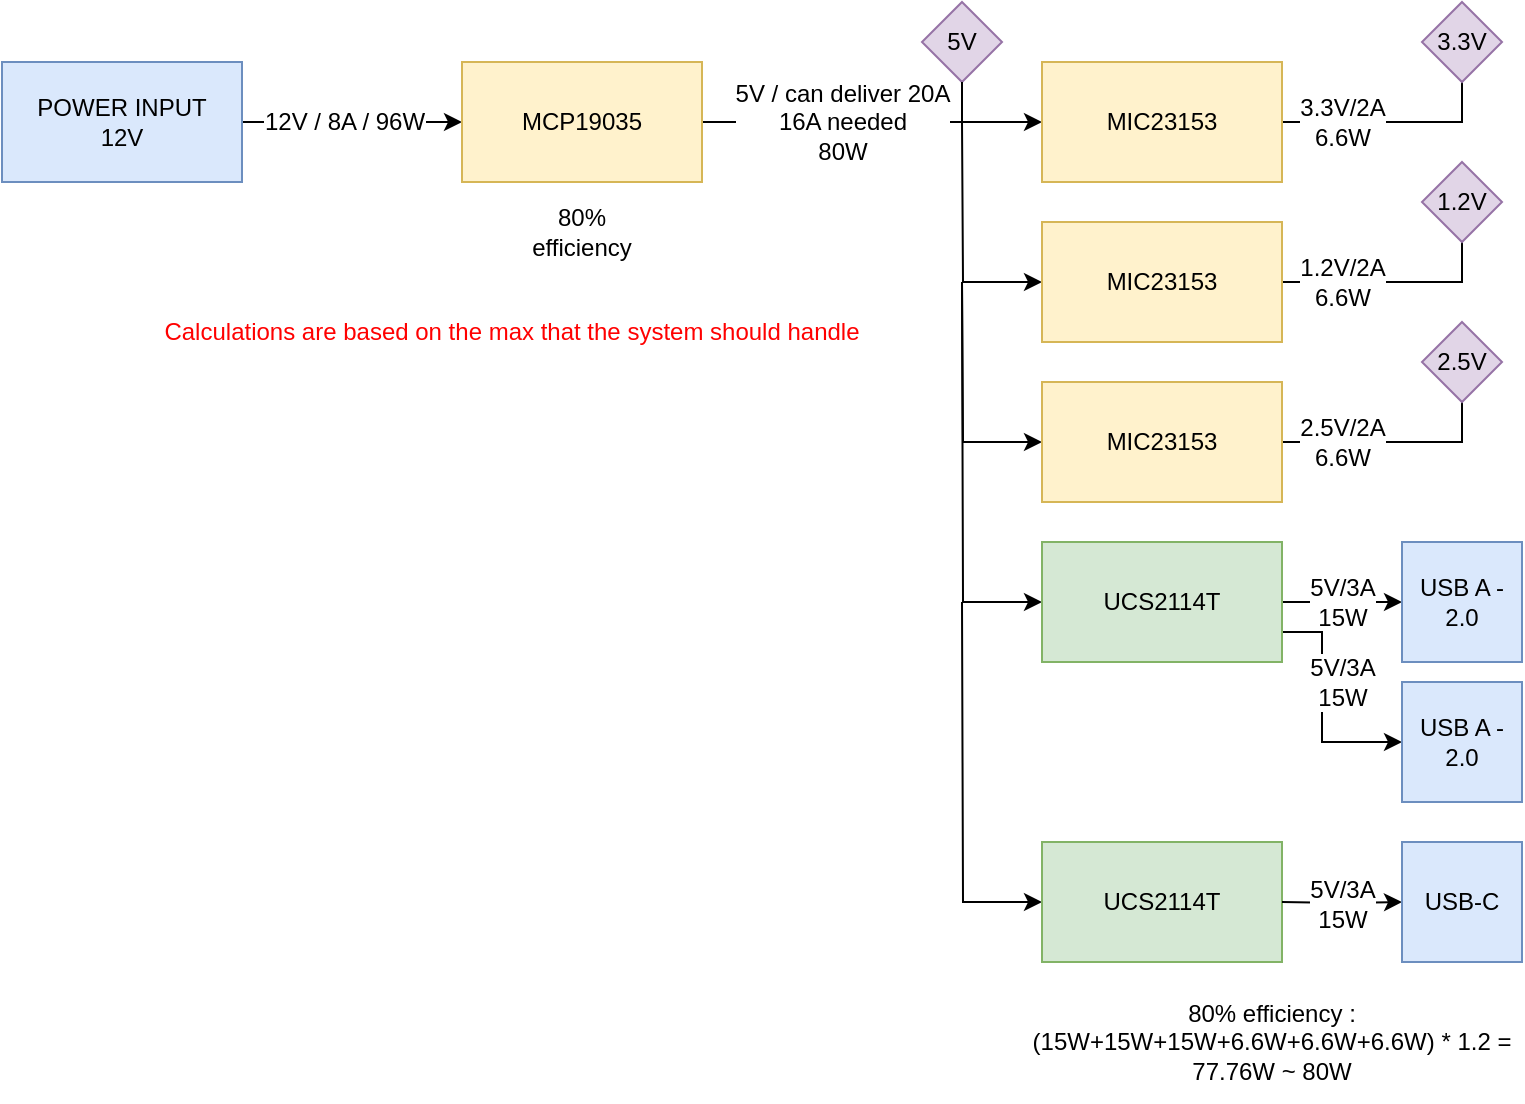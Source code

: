 <mxfile version="20.8.16" type="device"><diagram name="Page-1" id="4hJTPiDTfUDa4_Jgz24N"><mxGraphModel dx="1668" dy="974" grid="1" gridSize="10" guides="1" tooltips="1" connect="1" arrows="1" fold="1" page="1" pageScale="1" pageWidth="850" pageHeight="1100" math="0" shadow="0"><root><mxCell id="0"/><mxCell id="1" parent="0"/><mxCell id="rZx7oVqhNOHsLCOLlLaR-1" value="" style="edgeStyle=orthogonalEdgeStyle;rounded=0;orthogonalLoop=1;jettySize=auto;html=1;" parent="1" source="KKCaGSV4LNySmUTIcAAj-1" target="KKCaGSV4LNySmUTIcAAj-2" edge="1"><mxGeometry relative="1" as="geometry"/></mxCell><mxCell id="rZx7oVqhNOHsLCOLlLaR-25" value="12V / 8A / 96W" style="edgeLabel;html=1;align=center;verticalAlign=middle;resizable=0;points=[];fontSize=12;" parent="rZx7oVqhNOHsLCOLlLaR-1" vertex="1" connectable="0"><mxGeometry x="-0.193" relative="1" as="geometry"><mxPoint x="6" as="offset"/></mxGeometry></mxCell><mxCell id="KKCaGSV4LNySmUTIcAAj-1" value="POWER INPUT&lt;br&gt;12V" style="rounded=0;whiteSpace=wrap;html=1;fillColor=#dae8fc;strokeColor=#6c8ebf;" parent="1" vertex="1"><mxGeometry y="30" width="120" height="60" as="geometry"/></mxCell><mxCell id="rZx7oVqhNOHsLCOLlLaR-3" value="" style="edgeStyle=orthogonalEdgeStyle;rounded=0;orthogonalLoop=1;jettySize=auto;html=1;fontSize=12;" parent="1" source="KKCaGSV4LNySmUTIcAAj-2" target="KKCaGSV4LNySmUTIcAAj-3" edge="1"><mxGeometry relative="1" as="geometry"/></mxCell><mxCell id="rZx7oVqhNOHsLCOLlLaR-30" value="5V / can deliver 20A&lt;br&gt;16A needed&lt;br&gt;80W" style="edgeLabel;html=1;align=center;verticalAlign=middle;resizable=0;points=[];fontSize=12;" parent="rZx7oVqhNOHsLCOLlLaR-3" vertex="1" connectable="0"><mxGeometry x="-0.309" y="1" relative="1" as="geometry"><mxPoint x="11" y="1" as="offset"/></mxGeometry></mxCell><mxCell id="KKCaGSV4LNySmUTIcAAj-2" value="MCP19035" style="rounded=0;whiteSpace=wrap;html=1;fillColor=#fff2cc;strokeColor=#d6b656;" parent="1" vertex="1"><mxGeometry x="230" y="30" width="120" height="60" as="geometry"/></mxCell><mxCell id="rZx7oVqhNOHsLCOLlLaR-10" style="edgeStyle=orthogonalEdgeStyle;rounded=0;orthogonalLoop=1;jettySize=auto;html=1;exitX=1;exitY=0.5;exitDx=0;exitDy=0;entryX=0.5;entryY=1;entryDx=0;entryDy=0;fontSize=12;startArrow=none;startFill=0;endArrow=none;endFill=0;" parent="1" source="KKCaGSV4LNySmUTIcAAj-3" target="rZx7oVqhNOHsLCOLlLaR-7" edge="1"><mxGeometry relative="1" as="geometry"/></mxCell><mxCell id="rZx7oVqhNOHsLCOLlLaR-28" value="3.3V/2A&lt;br style=&quot;border-color: var(--border-color);&quot;&gt;6.6W" style="edgeLabel;html=1;align=center;verticalAlign=middle;resizable=0;points=[];fontSize=12;" parent="rZx7oVqhNOHsLCOLlLaR-10" vertex="1" connectable="0"><mxGeometry x="-0.424" y="-2" relative="1" as="geometry"><mxPoint x="-2" y="-2" as="offset"/></mxGeometry></mxCell><mxCell id="KKCaGSV4LNySmUTIcAAj-3" value="MIC23153" style="rounded=0;whiteSpace=wrap;html=1;fillColor=#fff2cc;strokeColor=#d6b656;" parent="1" vertex="1"><mxGeometry x="520" y="30" width="120" height="60" as="geometry"/></mxCell><mxCell id="rZx7oVqhNOHsLCOLlLaR-5" style="edgeStyle=orthogonalEdgeStyle;rounded=0;orthogonalLoop=1;jettySize=auto;html=1;exitX=0;exitY=0.5;exitDx=0;exitDy=0;fontSize=12;startArrow=classic;startFill=1;endArrow=none;endFill=0;" parent="1" source="KKCaGSV4LNySmUTIcAAj-4" edge="1"><mxGeometry relative="1" as="geometry"><mxPoint x="480" y="60" as="targetPoint"/></mxGeometry></mxCell><mxCell id="rZx7oVqhNOHsLCOLlLaR-11" style="edgeStyle=orthogonalEdgeStyle;rounded=0;orthogonalLoop=1;jettySize=auto;html=1;exitX=1;exitY=0.5;exitDx=0;exitDy=0;entryX=0.5;entryY=1;entryDx=0;entryDy=0;fontSize=12;startArrow=none;startFill=0;endArrow=none;endFill=0;" parent="1" source="KKCaGSV4LNySmUTIcAAj-4" target="rZx7oVqhNOHsLCOLlLaR-8" edge="1"><mxGeometry relative="1" as="geometry"/></mxCell><mxCell id="rZx7oVqhNOHsLCOLlLaR-27" value="1.2V/2A&lt;br&gt;6.6W" style="edgeLabel;html=1;align=center;verticalAlign=middle;resizable=0;points=[];fontSize=12;" parent="rZx7oVqhNOHsLCOLlLaR-11" vertex="1" connectable="0"><mxGeometry x="-0.4" relative="1" as="geometry"><mxPoint x="-3" as="offset"/></mxGeometry></mxCell><mxCell id="KKCaGSV4LNySmUTIcAAj-4" value="MIC23153" style="rounded=0;whiteSpace=wrap;html=1;fillColor=#fff2cc;strokeColor=#d6b656;" parent="1" vertex="1"><mxGeometry x="520" y="110" width="120" height="60" as="geometry"/></mxCell><mxCell id="rZx7oVqhNOHsLCOLlLaR-2" value="&lt;font style=&quot;font-size: 12px;&quot;&gt;5V&lt;/font&gt;" style="rhombus;whiteSpace=wrap;html=1;align=center;fillColor=#e1d5e7;strokeColor=#9673a6;" parent="1" vertex="1"><mxGeometry x="460" width="40" height="40" as="geometry"/></mxCell><mxCell id="rZx7oVqhNOHsLCOLlLaR-4" value="" style="endArrow=none;html=1;rounded=0;fontSize=12;entryX=0.5;entryY=1;entryDx=0;entryDy=0;" parent="1" target="rZx7oVqhNOHsLCOLlLaR-2" edge="1"><mxGeometry width="50" height="50" relative="1" as="geometry"><mxPoint x="480" y="60" as="sourcePoint"/><mxPoint x="490" y="-60" as="targetPoint"/></mxGeometry></mxCell><mxCell id="rZx7oVqhNOHsLCOLlLaR-7" value="&lt;font style=&quot;font-size: 12px;&quot;&gt;3.3V&lt;/font&gt;" style="rhombus;whiteSpace=wrap;html=1;align=center;fillColor=#e1d5e7;strokeColor=#9673a6;" parent="1" vertex="1"><mxGeometry x="710" width="40" height="40" as="geometry"/></mxCell><mxCell id="rZx7oVqhNOHsLCOLlLaR-8" value="&lt;font style=&quot;font-size: 12px;&quot;&gt;1.2V&lt;/font&gt;" style="rhombus;whiteSpace=wrap;html=1;align=center;fillColor=#e1d5e7;strokeColor=#9673a6;" parent="1" vertex="1"><mxGeometry x="710" y="80" width="40" height="40" as="geometry"/></mxCell><mxCell id="rZx7oVqhNOHsLCOLlLaR-15" style="edgeStyle=orthogonalEdgeStyle;rounded=0;orthogonalLoop=1;jettySize=auto;html=1;exitX=1;exitY=0.5;exitDx=0;exitDy=0;entryX=0;entryY=0.5;entryDx=0;entryDy=0;fontSize=12;startArrow=none;startFill=0;endArrow=classic;endFill=1;" parent="1" source="rZx7oVqhNOHsLCOLlLaR-13" target="rZx7oVqhNOHsLCOLlLaR-14" edge="1"><mxGeometry relative="1" as="geometry"/></mxCell><mxCell id="rZx7oVqhNOHsLCOLlLaR-21" value="5V/3A&lt;br&gt;15W" style="edgeLabel;html=1;align=center;verticalAlign=middle;resizable=0;points=[];fontSize=12;" parent="rZx7oVqhNOHsLCOLlLaR-15" vertex="1" connectable="0"><mxGeometry x="-0.31" y="-1" relative="1" as="geometry"><mxPoint x="9" y="-1" as="offset"/></mxGeometry></mxCell><mxCell id="rZx7oVqhNOHsLCOLlLaR-16" style="edgeStyle=orthogonalEdgeStyle;rounded=0;orthogonalLoop=1;jettySize=auto;html=1;exitX=0;exitY=0.5;exitDx=0;exitDy=0;fontSize=12;startArrow=classic;startFill=1;endArrow=none;endFill=0;" parent="1" source="rZx7oVqhNOHsLCOLlLaR-13" edge="1"><mxGeometry relative="1" as="geometry"><mxPoint x="480" y="140" as="targetPoint"/></mxGeometry></mxCell><mxCell id="rZx7oVqhNOHsLCOLlLaR-34" style="edgeStyle=orthogonalEdgeStyle;rounded=0;orthogonalLoop=1;jettySize=auto;html=1;exitX=1;exitY=0.75;exitDx=0;exitDy=0;entryX=0;entryY=0.5;entryDx=0;entryDy=0;fontSize=12;startArrow=none;startFill=0;endArrow=classic;endFill=1;" parent="1" source="rZx7oVqhNOHsLCOLlLaR-13" target="rZx7oVqhNOHsLCOLlLaR-33" edge="1"><mxGeometry relative="1" as="geometry"><Array as="points"><mxPoint x="660" y="315"/><mxPoint x="660" y="370"/></Array></mxGeometry></mxCell><mxCell id="rZx7oVqhNOHsLCOLlLaR-13" value="UCS2114T" style="rounded=0;whiteSpace=wrap;html=1;fillColor=#d5e8d4;strokeColor=#82b366;" parent="1" vertex="1"><mxGeometry x="520" y="270" width="120" height="60" as="geometry"/></mxCell><mxCell id="rZx7oVqhNOHsLCOLlLaR-14" value="USB A - 2.0" style="rounded=0;whiteSpace=wrap;html=1;fontSize=12;fillColor=#dae8fc;strokeColor=#6c8ebf;" parent="1" vertex="1"><mxGeometry x="700" y="270" width="60" height="60" as="geometry"/></mxCell><mxCell id="rZx7oVqhNOHsLCOLlLaR-18" style="edgeStyle=orthogonalEdgeStyle;rounded=0;orthogonalLoop=1;jettySize=auto;html=1;exitX=0;exitY=0.5;exitDx=0;exitDy=0;fontSize=12;startArrow=classic;startFill=1;endArrow=none;endFill=0;" parent="1" source="rZx7oVqhNOHsLCOLlLaR-19" edge="1"><mxGeometry relative="1" as="geometry"><mxPoint x="480" y="300" as="targetPoint"/></mxGeometry></mxCell><mxCell id="rZx7oVqhNOHsLCOLlLaR-19" value="UCS2114T" style="rounded=0;whiteSpace=wrap;html=1;fillColor=#d5e8d4;strokeColor=#82b366;" parent="1" vertex="1"><mxGeometry x="520" y="420" width="120" height="60" as="geometry"/></mxCell><mxCell id="rZx7oVqhNOHsLCOLlLaR-22" style="edgeStyle=orthogonalEdgeStyle;rounded=0;orthogonalLoop=1;jettySize=auto;html=1;exitX=1;exitY=0.5;exitDx=0;exitDy=0;entryX=0;entryY=0.5;entryDx=0;entryDy=0;fontSize=12;startArrow=none;startFill=0;endArrow=classic;endFill=1;" parent="1" target="rZx7oVqhNOHsLCOLlLaR-24" edge="1"><mxGeometry relative="1" as="geometry"><mxPoint x="640" y="450" as="sourcePoint"/></mxGeometry></mxCell><mxCell id="rZx7oVqhNOHsLCOLlLaR-23" value="5V/3A&lt;br&gt;15W" style="edgeLabel;html=1;align=center;verticalAlign=middle;resizable=0;points=[];fontSize=12;" parent="rZx7oVqhNOHsLCOLlLaR-22" vertex="1" connectable="0"><mxGeometry x="-0.31" y="-1" relative="1" as="geometry"><mxPoint x="9" y="-1" as="offset"/></mxGeometry></mxCell><mxCell id="rZx7oVqhNOHsLCOLlLaR-24" value="USB-C" style="rounded=0;whiteSpace=wrap;html=1;fontSize=12;fillColor=#dae8fc;strokeColor=#6c8ebf;" parent="1" vertex="1"><mxGeometry x="700" y="420" width="60" height="60" as="geometry"/></mxCell><mxCell id="rZx7oVqhNOHsLCOLlLaR-29" value="80% efficiency : (15W+15W+15W+6.6W+6.6W+6.6W) * 1.2 = 77.76W ~ 80W" style="text;html=1;strokeColor=none;fillColor=none;align=center;verticalAlign=middle;whiteSpace=wrap;rounded=0;fontSize=12;" parent="1" vertex="1"><mxGeometry x="510" y="490" width="250" height="60" as="geometry"/></mxCell><mxCell id="rZx7oVqhNOHsLCOLlLaR-32" value="80% efficiency" style="text;html=1;strokeColor=none;fillColor=none;align=center;verticalAlign=middle;whiteSpace=wrap;rounded=0;fontSize=12;" parent="1" vertex="1"><mxGeometry x="260" y="100" width="60" height="30" as="geometry"/></mxCell><mxCell id="rZx7oVqhNOHsLCOLlLaR-33" value="USB A - 2.0" style="rounded=0;whiteSpace=wrap;html=1;fontSize=12;fillColor=#dae8fc;strokeColor=#6c8ebf;" parent="1" vertex="1"><mxGeometry x="700" y="340" width="60" height="60" as="geometry"/></mxCell><mxCell id="rZx7oVqhNOHsLCOLlLaR-35" value="5V/3A&lt;br&gt;15W" style="edgeLabel;html=1;align=center;verticalAlign=middle;resizable=0;points=[];fontSize=12;" parent="1" vertex="1" connectable="0"><mxGeometry x="669.996" y="340" as="geometry"/></mxCell><mxCell id="rZx7oVqhNOHsLCOLlLaR-36" value="&lt;font color=&quot;#ff0000&quot;&gt;Calculations are based on the max that the system should handle&lt;/font&gt;" style="text;html=1;strokeColor=none;fillColor=none;align=center;verticalAlign=middle;whiteSpace=wrap;rounded=0;fontSize=12;" parent="1" vertex="1"><mxGeometry x="80" y="150" width="350" height="30" as="geometry"/></mxCell><mxCell id="cSgV4BH1F-SOU9juf-BN-1" style="edgeStyle=orthogonalEdgeStyle;rounded=0;orthogonalLoop=1;jettySize=auto;html=1;exitX=0;exitY=0.5;exitDx=0;exitDy=0;fontSize=12;startArrow=classic;startFill=1;endArrow=none;endFill=0;" edge="1" parent="1" source="cSgV4BH1F-SOU9juf-BN-4"><mxGeometry relative="1" as="geometry"><mxPoint x="480" y="140" as="targetPoint"/></mxGeometry></mxCell><mxCell id="cSgV4BH1F-SOU9juf-BN-2" style="edgeStyle=orthogonalEdgeStyle;rounded=0;orthogonalLoop=1;jettySize=auto;html=1;exitX=1;exitY=0.5;exitDx=0;exitDy=0;entryX=0.5;entryY=1;entryDx=0;entryDy=0;fontSize=12;startArrow=none;startFill=0;endArrow=none;endFill=0;" edge="1" parent="1" source="cSgV4BH1F-SOU9juf-BN-4" target="cSgV4BH1F-SOU9juf-BN-5"><mxGeometry relative="1" as="geometry"/></mxCell><mxCell id="cSgV4BH1F-SOU9juf-BN-3" value="2.5V/2A&lt;br&gt;6.6W" style="edgeLabel;html=1;align=center;verticalAlign=middle;resizable=0;points=[];fontSize=12;" vertex="1" connectable="0" parent="cSgV4BH1F-SOU9juf-BN-2"><mxGeometry x="-0.4" relative="1" as="geometry"><mxPoint x="-3" as="offset"/></mxGeometry></mxCell><mxCell id="cSgV4BH1F-SOU9juf-BN-4" value="MIC23153" style="rounded=0;whiteSpace=wrap;html=1;fillColor=#fff2cc;strokeColor=#d6b656;" vertex="1" parent="1"><mxGeometry x="520" y="190" width="120" height="60" as="geometry"/></mxCell><mxCell id="cSgV4BH1F-SOU9juf-BN-5" value="&lt;font style=&quot;font-size: 12px;&quot;&gt;2.5V&lt;/font&gt;" style="rhombus;whiteSpace=wrap;html=1;align=center;fillColor=#e1d5e7;strokeColor=#9673a6;" vertex="1" parent="1"><mxGeometry x="710" y="160" width="40" height="40" as="geometry"/></mxCell></root></mxGraphModel></diagram></mxfile>